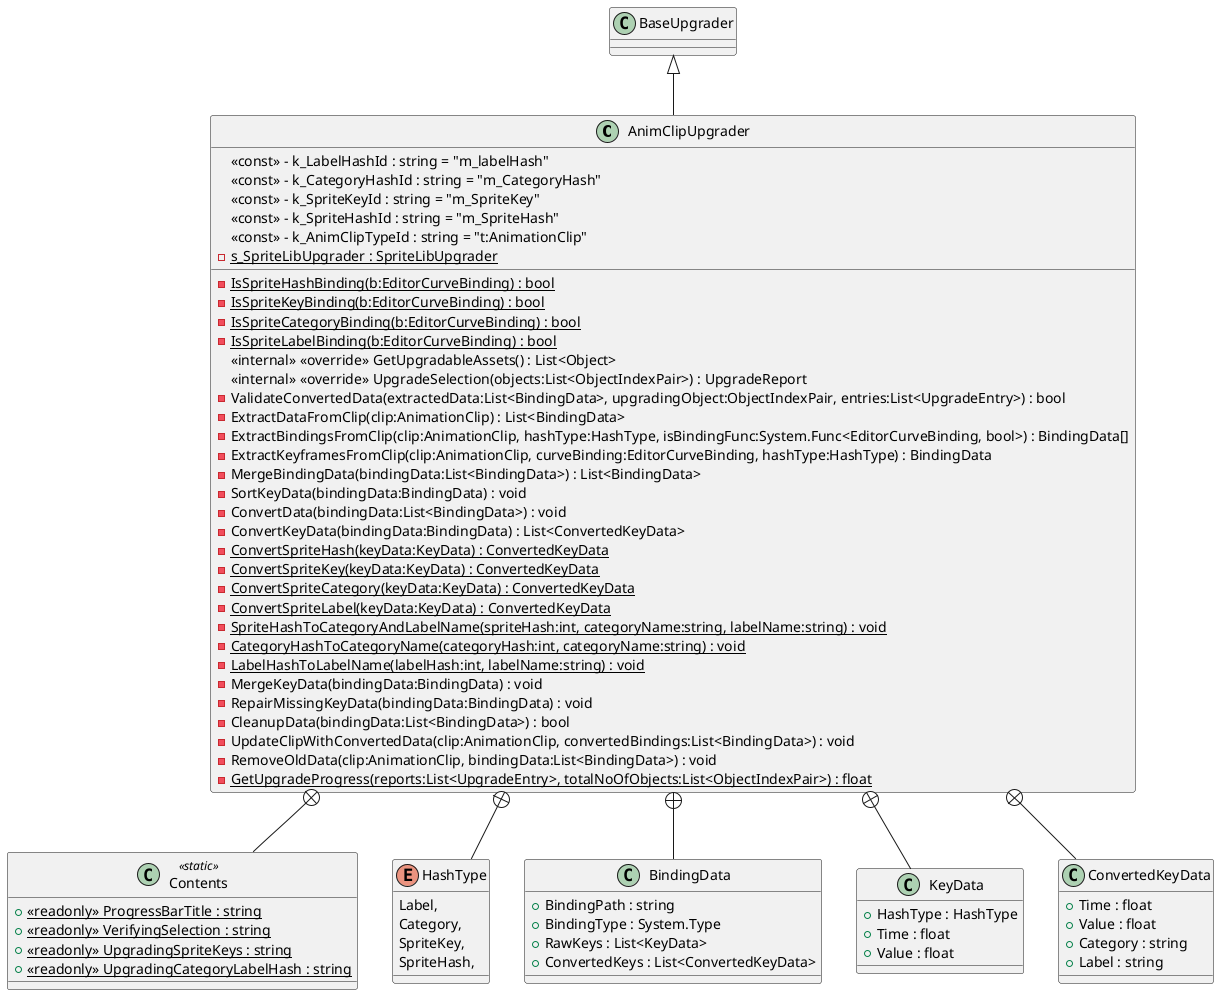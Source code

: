 @startuml
class AnimClipUpgrader {
    <<const>> - k_LabelHashId : string = "m_labelHash"
    <<const>> - k_CategoryHashId : string = "m_CategoryHash"
    <<const>> - k_SpriteKeyId : string = "m_SpriteKey"
    <<const>> - k_SpriteHashId : string = "m_SpriteHash"
    <<const>> - k_AnimClipTypeId : string = "t:AnimationClip"
    {static} - IsSpriteHashBinding(b:EditorCurveBinding) : bool
    {static} - IsSpriteKeyBinding(b:EditorCurveBinding) : bool
    {static} - IsSpriteCategoryBinding(b:EditorCurveBinding) : bool
    {static} - IsSpriteLabelBinding(b:EditorCurveBinding) : bool
    {static} - s_SpriteLibUpgrader : SpriteLibUpgrader
    <<internal>> <<override>> GetUpgradableAssets() : List<Object>
    <<internal>> <<override>> UpgradeSelection(objects:List<ObjectIndexPair>) : UpgradeReport
    - ValidateConvertedData(extractedData:List<BindingData>, upgradingObject:ObjectIndexPair, entries:List<UpgradeEntry>) : bool
    - ExtractDataFromClip(clip:AnimationClip) : List<BindingData>
    - ExtractBindingsFromClip(clip:AnimationClip, hashType:HashType, isBindingFunc:System.Func<EditorCurveBinding, bool>) : BindingData[]
    - ExtractKeyframesFromClip(clip:AnimationClip, curveBinding:EditorCurveBinding, hashType:HashType) : BindingData
    - MergeBindingData(bindingData:List<BindingData>) : List<BindingData>
    - SortKeyData(bindingData:BindingData) : void
    - ConvertData(bindingData:List<BindingData>) : void
    - ConvertKeyData(bindingData:BindingData) : List<ConvertedKeyData>
    {static} - ConvertSpriteHash(keyData:KeyData) : ConvertedKeyData
    {static} - ConvertSpriteKey(keyData:KeyData) : ConvertedKeyData
    {static} - ConvertSpriteCategory(keyData:KeyData) : ConvertedKeyData
    {static} - ConvertSpriteLabel(keyData:KeyData) : ConvertedKeyData
    {static} - SpriteHashToCategoryAndLabelName(spriteHash:int, categoryName:string, labelName:string) : void
    {static} - CategoryHashToCategoryName(categoryHash:int, categoryName:string) : void
    {static} - LabelHashToLabelName(labelHash:int, labelName:string) : void
    - MergeKeyData(bindingData:BindingData) : void
    - RepairMissingKeyData(bindingData:BindingData) : void
    - CleanupData(bindingData:List<BindingData>) : bool
    - UpdateClipWithConvertedData(clip:AnimationClip, convertedBindings:List<BindingData>) : void
    - RemoveOldData(clip:AnimationClip, bindingData:List<BindingData>) : void
    {static} - GetUpgradeProgress(reports:List<UpgradeEntry>, totalNoOfObjects:List<ObjectIndexPair>) : float
}
class Contents <<static>> {
    + {static} <<readonly>> ProgressBarTitle : string
    + {static} <<readonly>> VerifyingSelection : string
    + {static} <<readonly>> UpgradingSpriteKeys : string
    + {static} <<readonly>> UpgradingCategoryLabelHash : string
}
enum HashType {
    Label,
    Category,
    SpriteKey,
    SpriteHash,
}
class BindingData {
    + BindingPath : string
    + BindingType : System.Type
    + RawKeys : List<KeyData>
    + ConvertedKeys : List<ConvertedKeyData>
}
class KeyData {
    + HashType : HashType
    + Time : float
    + Value : float
}
class ConvertedKeyData {
    + Time : float
    + Value : float
    + Category : string
    + Label : string
}
BaseUpgrader <|-- AnimClipUpgrader
AnimClipUpgrader +-- Contents
AnimClipUpgrader +-- HashType
AnimClipUpgrader +-- BindingData
AnimClipUpgrader +-- KeyData
AnimClipUpgrader +-- ConvertedKeyData
@enduml
